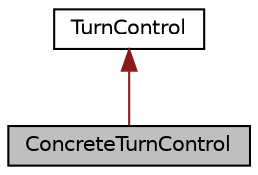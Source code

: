 digraph "ConcreteTurnControl"
{
 // LATEX_PDF_SIZE
  edge [fontname="Helvetica",fontsize="10",labelfontname="Helvetica",labelfontsize="10"];
  node [fontname="Helvetica",fontsize="10",shape=record];
  Node1 [label="ConcreteTurnControl",height=0.2,width=0.4,color="black", fillcolor="grey75", style="filled", fontcolor="black",tooltip="a Concrete TurnCointrol class. a Concrete iterator class for the iterator pattern"];
  Node2 -> Node1 [dir="back",color="firebrick4",fontsize="10",style="solid",fontname="Helvetica"];
  Node2 [label="TurnControl",height=0.2,width=0.4,color="black", fillcolor="white", style="filled",URL="$classTurnControl.html",tooltip="a turncontrol class. an iterator class for the iterator pattern"];
}
